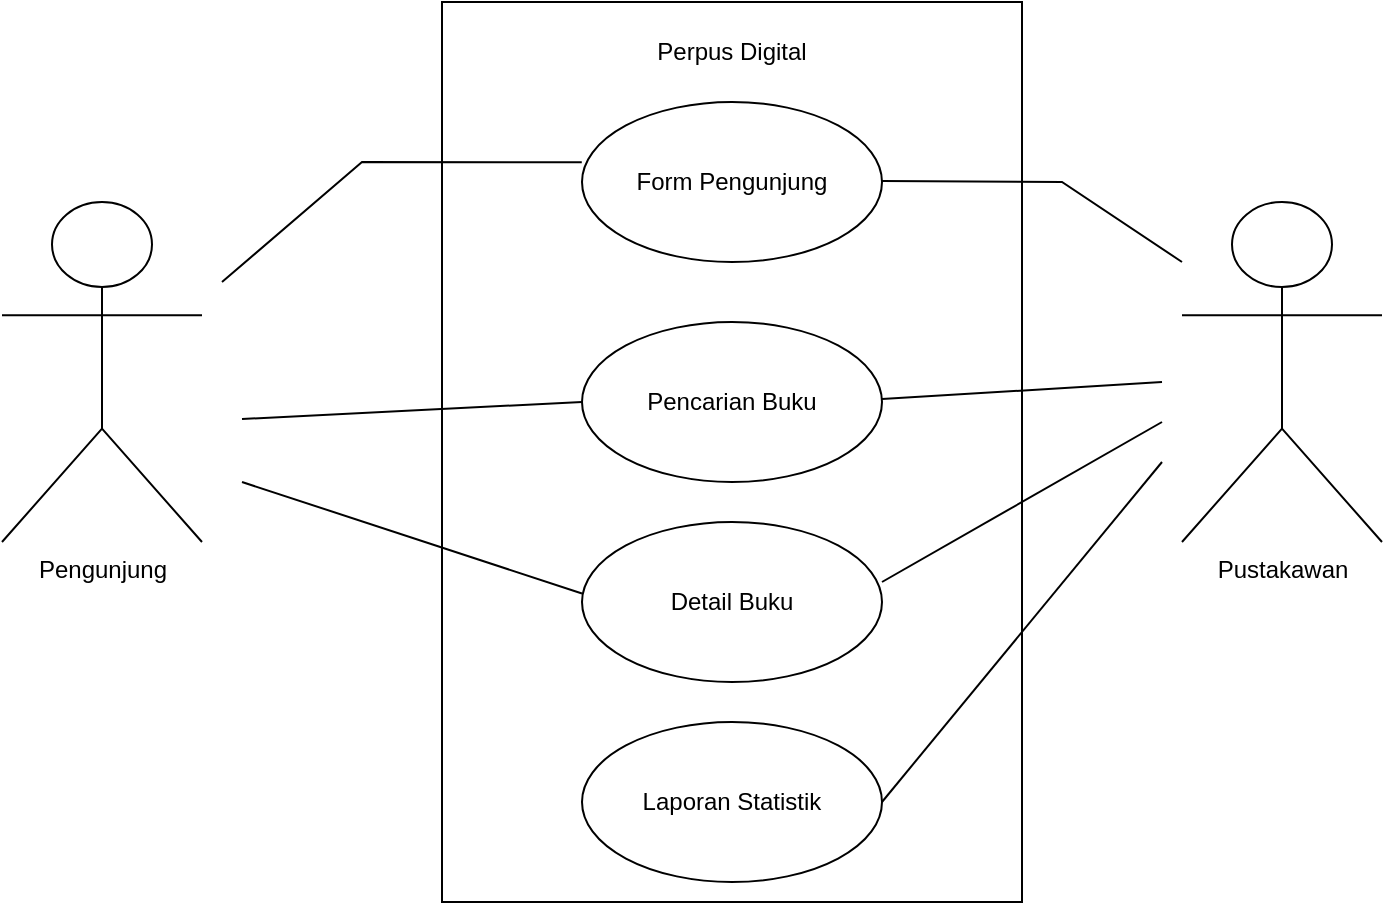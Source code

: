 <mxfile version="23.1.1" type="github">
  <diagram name="Page-1" id="9vpFOpgeBef75CyM-Kt7">
    <mxGraphModel dx="1434" dy="780" grid="1" gridSize="10" guides="1" tooltips="1" connect="1" arrows="1" fold="1" page="1" pageScale="1" pageWidth="850" pageHeight="1100" math="0" shadow="0">
      <root>
        <mxCell id="0" />
        <mxCell id="1" parent="0" />
        <mxCell id="yFwPnWv2A90ZWJFgnU0f-2" value="Pengunjung" style="shape=umlActor;verticalLabelPosition=bottom;verticalAlign=top;html=1;outlineConnect=0;" vertex="1" parent="1">
          <mxGeometry x="50" y="290" width="100" height="170" as="geometry" />
        </mxCell>
        <mxCell id="yFwPnWv2A90ZWJFgnU0f-4" value="" style="rounded=0;whiteSpace=wrap;html=1;" vertex="1" parent="1">
          <mxGeometry x="270" y="190" width="290" height="450" as="geometry" />
        </mxCell>
        <mxCell id="yFwPnWv2A90ZWJFgnU0f-10" value="Form Pengunjung" style="ellipse;whiteSpace=wrap;html=1;" vertex="1" parent="1">
          <mxGeometry x="340" y="240" width="150" height="80" as="geometry" />
        </mxCell>
        <mxCell id="yFwPnWv2A90ZWJFgnU0f-11" value="Pencarian Buku" style="ellipse;whiteSpace=wrap;html=1;" vertex="1" parent="1">
          <mxGeometry x="340" y="350" width="150" height="80" as="geometry" />
        </mxCell>
        <mxCell id="yFwPnWv2A90ZWJFgnU0f-12" value="Detail Buku" style="ellipse;whiteSpace=wrap;html=1;" vertex="1" parent="1">
          <mxGeometry x="340" y="450" width="150" height="80" as="geometry" />
        </mxCell>
        <mxCell id="yFwPnWv2A90ZWJFgnU0f-13" value="Laporan Statistik" style="ellipse;whiteSpace=wrap;html=1;" vertex="1" parent="1">
          <mxGeometry x="340" y="550" width="150" height="80" as="geometry" />
        </mxCell>
        <mxCell id="yFwPnWv2A90ZWJFgnU0f-14" value="Perpus Digital" style="text;html=1;strokeColor=none;fillColor=none;align=center;verticalAlign=middle;whiteSpace=wrap;rounded=0;" vertex="1" parent="1">
          <mxGeometry x="370" y="200" width="90" height="30" as="geometry" />
        </mxCell>
        <mxCell id="yFwPnWv2A90ZWJFgnU0f-15" value="" style="endArrow=none;html=1;rounded=0;entryX=0.241;entryY=0.178;entryDx=0;entryDy=0;entryPerimeter=0;" edge="1" parent="1" target="yFwPnWv2A90ZWJFgnU0f-4">
          <mxGeometry width="50" height="50" relative="1" as="geometry">
            <mxPoint x="160" y="330" as="sourcePoint" />
            <mxPoint x="450" y="380" as="targetPoint" />
            <Array as="points">
              <mxPoint x="230" y="270" />
            </Array>
          </mxGeometry>
        </mxCell>
        <mxCell id="yFwPnWv2A90ZWJFgnU0f-18" value="" style="endArrow=none;html=1;rounded=0;entryX=0.167;entryY=0.05;entryDx=0;entryDy=0;entryPerimeter=0;" edge="1" parent="1">
          <mxGeometry width="50" height="50" relative="1" as="geometry">
            <mxPoint x="170" y="398.52" as="sourcePoint" />
            <mxPoint x="340.0" y="390" as="targetPoint" />
          </mxGeometry>
        </mxCell>
        <mxCell id="yFwPnWv2A90ZWJFgnU0f-19" value="" style="endArrow=none;html=1;rounded=0;entryX=0.167;entryY=0.05;entryDx=0;entryDy=0;entryPerimeter=0;" edge="1" parent="1">
          <mxGeometry width="50" height="50" relative="1" as="geometry">
            <mxPoint x="170" y="430" as="sourcePoint" />
            <mxPoint x="340.0" y="485.74" as="targetPoint" />
          </mxGeometry>
        </mxCell>
        <mxCell id="yFwPnWv2A90ZWJFgnU0f-20" value="Pustakawan" style="shape=umlActor;verticalLabelPosition=bottom;verticalAlign=top;html=1;outlineConnect=0;" vertex="1" parent="1">
          <mxGeometry x="640" y="290" width="100" height="170" as="geometry" />
        </mxCell>
        <mxCell id="yFwPnWv2A90ZWJFgnU0f-21" value="" style="endArrow=none;html=1;rounded=0;" edge="1" parent="1">
          <mxGeometry width="50" height="50" relative="1" as="geometry">
            <mxPoint x="490" y="279.5" as="sourcePoint" />
            <mxPoint x="640" y="320" as="targetPoint" />
            <Array as="points">
              <mxPoint x="490" y="279.5" />
              <mxPoint x="580" y="280" />
            </Array>
          </mxGeometry>
        </mxCell>
        <mxCell id="yFwPnWv2A90ZWJFgnU0f-22" value="" style="endArrow=none;html=1;rounded=0;" edge="1" parent="1">
          <mxGeometry width="50" height="50" relative="1" as="geometry">
            <mxPoint x="490" y="388.52" as="sourcePoint" />
            <mxPoint x="630" y="380" as="targetPoint" />
          </mxGeometry>
        </mxCell>
        <mxCell id="yFwPnWv2A90ZWJFgnU0f-23" value="" style="endArrow=none;html=1;rounded=0;" edge="1" parent="1">
          <mxGeometry width="50" height="50" relative="1" as="geometry">
            <mxPoint x="490" y="480" as="sourcePoint" />
            <mxPoint x="630" y="400" as="targetPoint" />
          </mxGeometry>
        </mxCell>
        <mxCell id="yFwPnWv2A90ZWJFgnU0f-24" value="" style="endArrow=none;html=1;rounded=0;" edge="1" parent="1">
          <mxGeometry width="50" height="50" relative="1" as="geometry">
            <mxPoint x="490" y="590" as="sourcePoint" />
            <mxPoint x="630" y="420" as="targetPoint" />
          </mxGeometry>
        </mxCell>
      </root>
    </mxGraphModel>
  </diagram>
</mxfile>
